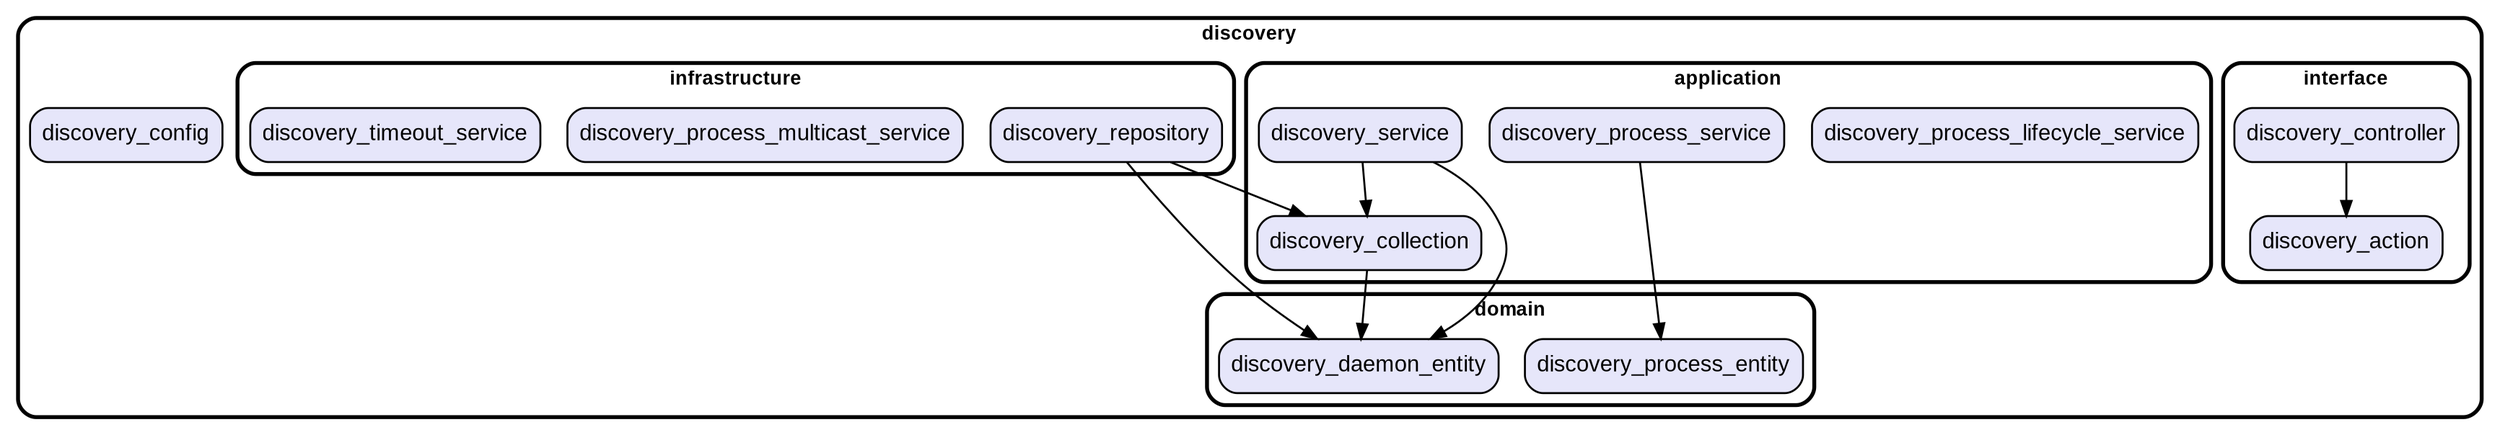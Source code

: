 digraph "" {
  graph [style=rounded fontname="Arial Black" fontsize=13 penwidth=2.6];
  node [shape=rect style="filled,rounded" fontname=Arial fontsize=15 fillcolor=Lavender penwidth=1.3];
  edge [penwidth=1.3];
  "/interface/discovery_controller.dart" [label="discovery_controller"];
  "/interface/discovery_action.dart" [label="discovery_action"];
  "/discovery_config.dart" [label="discovery_config"];
  "/application/discovery_process_lifecycle_service.dart" [label="discovery_process_lifecycle_service"];
  "/application/discovery_process_service.dart" [label="discovery_process_service"];
  "/application/discovery_collection.dart" [label="discovery_collection"];
  "/application/discovery_service.dart" [label="discovery_service"];
  "/infrastructure/discovery_repository.dart" [label="discovery_repository"];
  "/infrastructure/discovery_process_multicast_service.dart" [label="discovery_process_multicast_service"];
  "/infrastructure/discovery_timeout_service.dart" [label="discovery_timeout_service"];
  "/domain/discovery_daemon_entity.dart" [label="discovery_daemon_entity"];
  "/domain/discovery_process_entity.dart" [label="discovery_process_entity"];
  subgraph "cluster~" {
    label="discovery";
    "/discovery_config.dart";
    subgraph "cluster~/interface" {
      label="interface";
      "/interface/discovery_controller.dart";
      "/interface/discovery_action.dart";
    }
    subgraph "cluster~/application" {
      label="application";
      "/application/discovery_process_lifecycle_service.dart";
      "/application/discovery_process_service.dart";
      "/application/discovery_collection.dart";
      "/application/discovery_service.dart";
    }
    subgraph "cluster~/infrastructure" {
      label="infrastructure";
      "/infrastructure/discovery_repository.dart";
      "/infrastructure/discovery_process_multicast_service.dart";
      "/infrastructure/discovery_timeout_service.dart";
    }
    subgraph "cluster~/domain" {
      label="domain";
      "/domain/discovery_daemon_entity.dart";
      "/domain/discovery_process_entity.dart";
    }
  }
  "/interface/discovery_controller.dart" -> "/interface/discovery_action.dart";
  "/application/discovery_process_service.dart" -> "/domain/discovery_process_entity.dart";
  "/application/discovery_collection.dart" -> "/domain/discovery_daemon_entity.dart";
  "/application/discovery_service.dart" -> "/application/discovery_collection.dart";
  "/application/discovery_service.dart" -> "/domain/discovery_daemon_entity.dart";
  "/infrastructure/discovery_repository.dart" -> "/application/discovery_collection.dart";
  "/infrastructure/discovery_repository.dart" -> "/domain/discovery_daemon_entity.dart";
}
